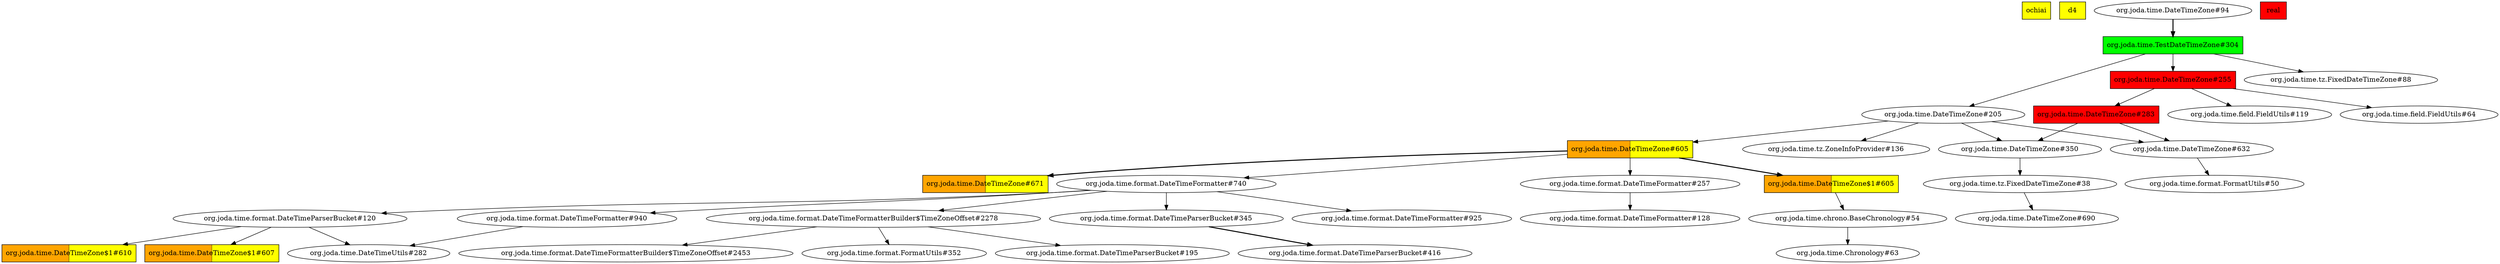 digraph enhanced {
	"ochiai" [style=striped shape=box fillcolor="yellow"];
	"d4" [style=striped shape=box fillcolor="yellow"];
	"org.joda.time.TestDateTimeZone#304" [style=striped shape=box fillcolor="green"];
	"org.joda.time.DateTimeZone$1#607" [style=striped shape=box fillcolor="orange:yellow"];
	"org.joda.time.DateTimeZone#605" [style=striped shape=box fillcolor="orange:yellow"];
	"org.joda.time.DateTimeZone$1#605" [style=striped shape=box fillcolor="orange:yellow"];
	"org.joda.time.DateTimeZone#671" [style=striped shape=box fillcolor="orange:yellow"];
	"org.joda.time.DateTimeZone$1#610" [style=striped shape=box fillcolor="orange:yellow"];
	"org.joda.time.DateTimeZone#283" [style=striped shape=box fillcolor="red"];
	"real" [style=striped shape=box fillcolor="red"];
	"org.joda.time.DateTimeZone#255" [style=striped shape=box fillcolor="red"];
	"org.joda.time.format.DateTimeParserBucket#120" -> "org.joda.time.DateTimeZone$1#607";
	"org.joda.time.DateTimeZone#605" -> "org.joda.time.DateTimeZone$1#605" [style=bold];
	"org.joda.time.TestDateTimeZone#304" -> "org.joda.time.tz.FixedDateTimeZone#88";
	"org.joda.time.format.DateTimeFormatterBuilder$TimeZoneOffset#2278" -> "org.joda.time.format.FormatUtils#352";
	"org.joda.time.format.DateTimeFormatterBuilder$TimeZoneOffset#2278" -> "org.joda.time.format.DateTimeParserBucket#195";
	"org.joda.time.TestDateTimeZone#304" -> "org.joda.time.DateTimeZone#205";
	"org.joda.time.DateTimeZone#94" -> "org.joda.time.TestDateTimeZone#304" [style=bold];
	"org.joda.time.format.DateTimeFormatter#740" -> "org.joda.time.format.DateTimeFormatterBuilder$TimeZoneOffset#2278";
	"org.joda.time.DateTimeZone#205" -> "org.joda.time.DateTimeZone#605";
	"org.joda.time.format.DateTimeParserBucket#345" -> "org.joda.time.format.DateTimeParserBucket#416" [style=bold];
	"org.joda.time.DateTimeZone$1#605" -> "org.joda.time.chrono.BaseChronology#54";
	"org.joda.time.DateTimeZone#255" -> "org.joda.time.DateTimeZone#283";
	"org.joda.time.format.DateTimeFormatterBuilder$TimeZoneOffset#2278" -> "org.joda.time.format.DateTimeFormatterBuilder$TimeZoneOffset#2453";
	"org.joda.time.DateTimeZone#605" -> "org.joda.time.format.DateTimeFormatter#257";
	"org.joda.time.format.DateTimeFormatter#740" -> "org.joda.time.format.DateTimeParserBucket#120";
	"org.joda.time.format.DateTimeParserBucket#120" -> "org.joda.time.DateTimeUtils#282";
	"org.joda.time.format.DateTimeFormatter#940" -> "org.joda.time.DateTimeUtils#282";
	"org.joda.time.format.DateTimeFormatter#740" -> "org.joda.time.format.DateTimeFormatter#925";
	"org.joda.time.format.DateTimeFormatter#740" -> "org.joda.time.format.DateTimeParserBucket#345";
	"org.joda.time.DateTimeZone#255" -> "org.joda.time.field.FieldUtils#119";
	"org.joda.time.chrono.BaseChronology#54" -> "org.joda.time.Chronology#63";
	"org.joda.time.format.DateTimeParserBucket#120" -> "org.joda.time.DateTimeZone$1#610";
	"org.joda.time.DateTimeZone#350" -> "org.joda.time.tz.FixedDateTimeZone#38";
	"org.joda.time.DateTimeZone#605" -> "org.joda.time.format.DateTimeFormatter#740";
	"org.joda.time.DateTimeZone#632" -> "org.joda.time.format.FormatUtils#50";
	"org.joda.time.DateTimeZone#205" -> "org.joda.time.DateTimeZone#632";
	"org.joda.time.DateTimeZone#283" -> "org.joda.time.DateTimeZone#632";
	"org.joda.time.DateTimeZone#205" -> "org.joda.time.tz.ZoneInfoProvider#136";
	"org.joda.time.DateTimeZone#605" -> "org.joda.time.DateTimeZone#671" [style=bold];
	"org.joda.time.DateTimeZone#205" -> "org.joda.time.DateTimeZone#350";
	"org.joda.time.DateTimeZone#283" -> "org.joda.time.DateTimeZone#350";
	"org.joda.time.tz.FixedDateTimeZone#38" -> "org.joda.time.DateTimeZone#690";
	"org.joda.time.DateTimeZone#255" -> "org.joda.time.field.FieldUtils#64";
	"org.joda.time.format.DateTimeFormatter#257" -> "org.joda.time.format.DateTimeFormatter#128";
	"org.joda.time.TestDateTimeZone#304" -> "org.joda.time.DateTimeZone#255";
	"org.joda.time.format.DateTimeFormatter#740" -> "org.joda.time.format.DateTimeFormatter#940";
}
